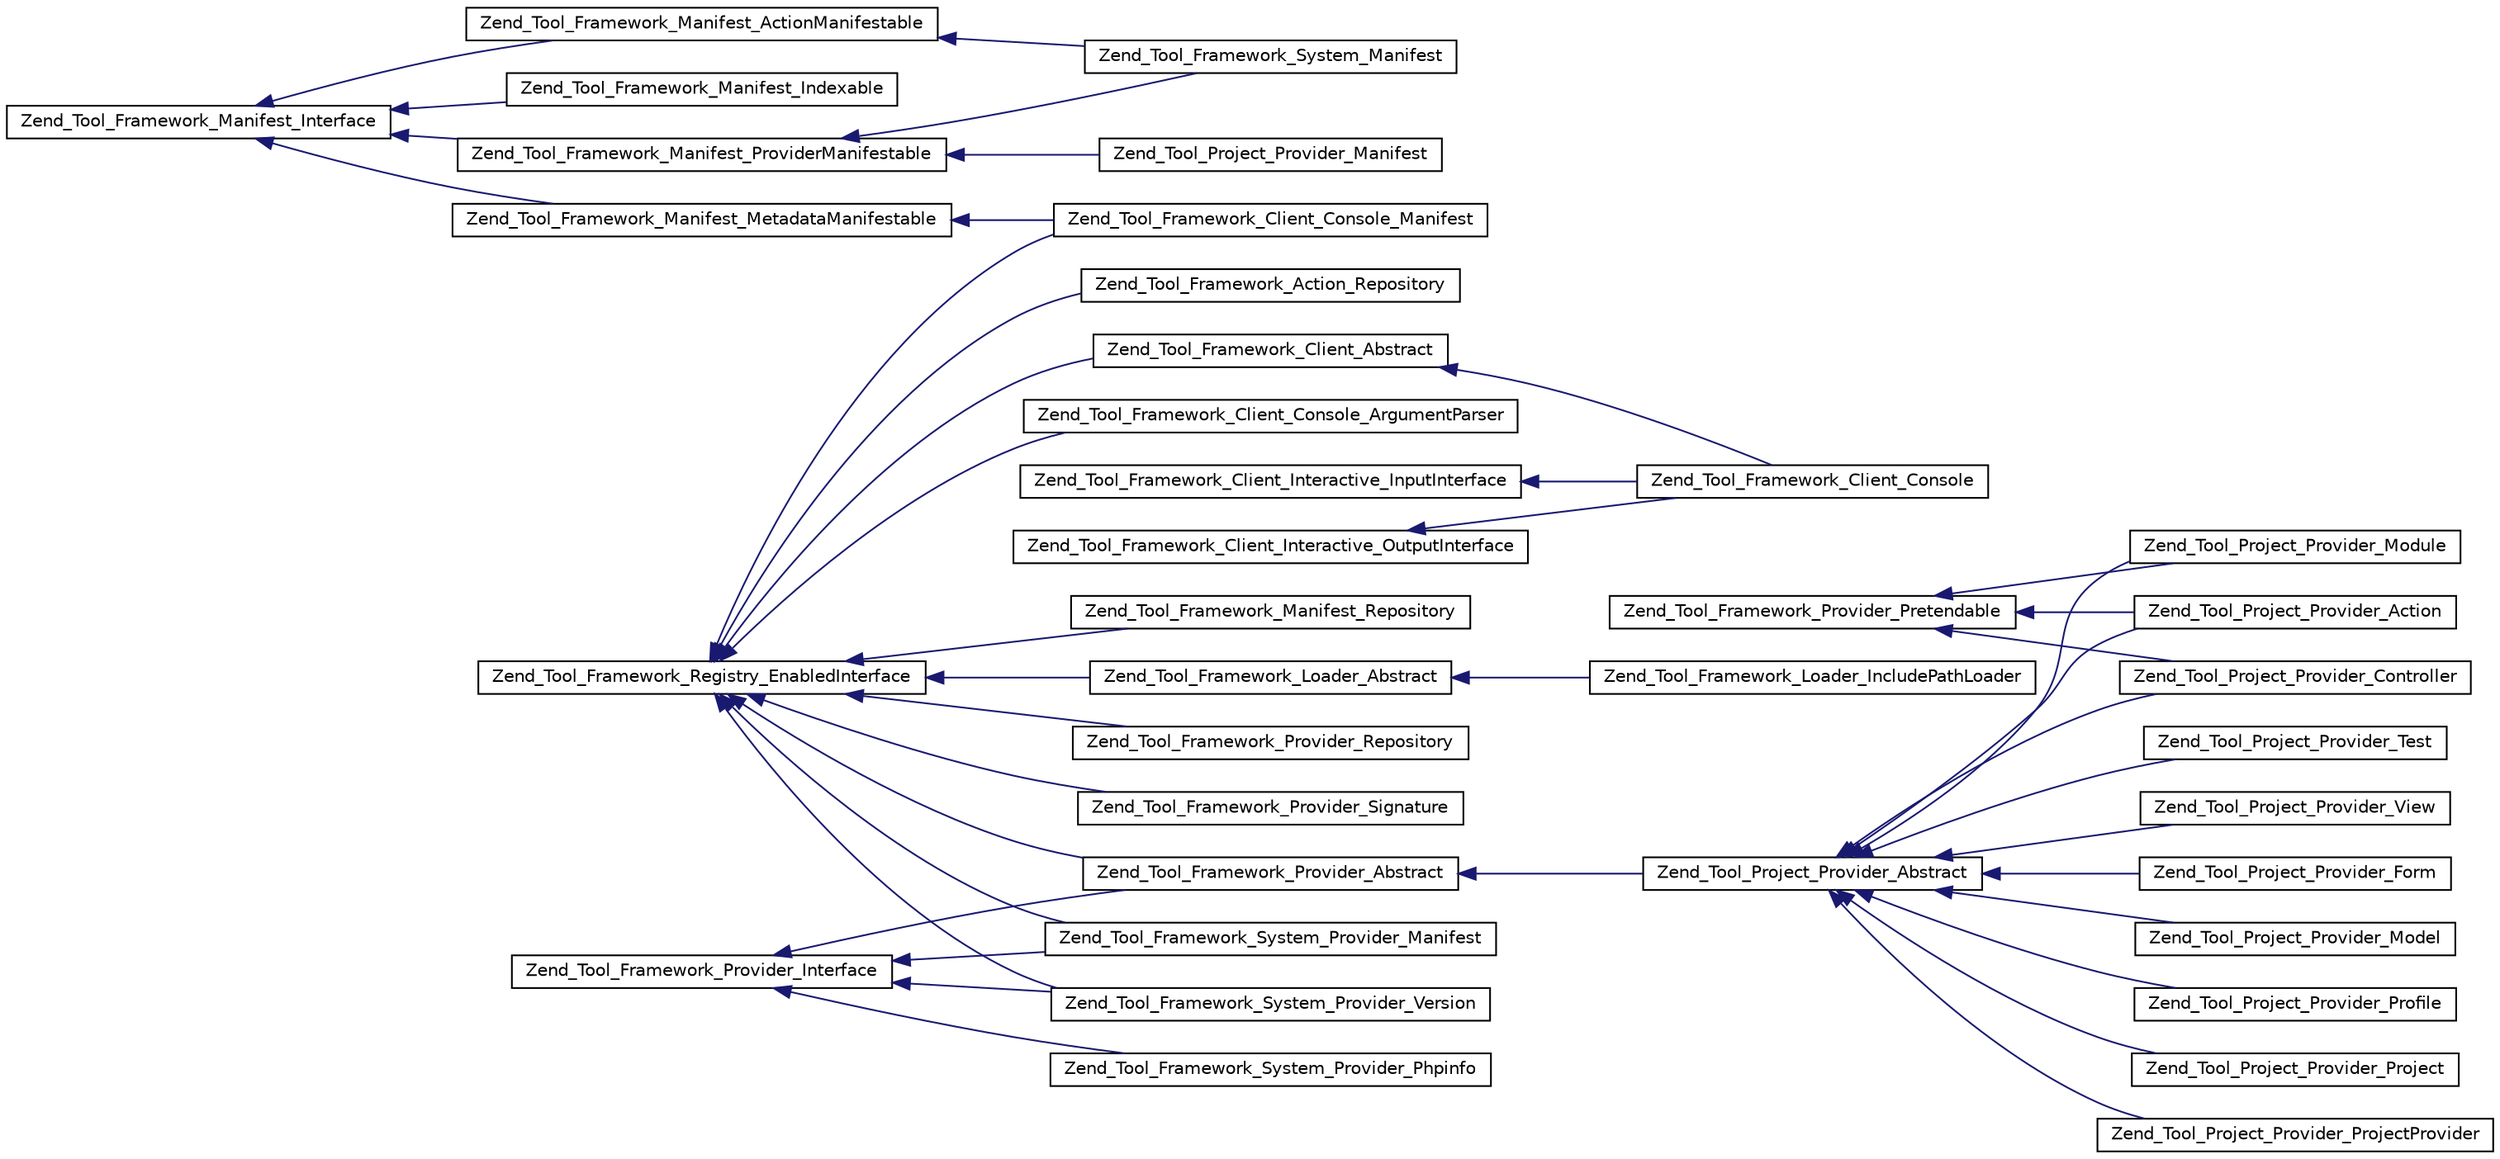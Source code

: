 digraph G
{
  edge [fontname="Helvetica",fontsize="10",labelfontname="Helvetica",labelfontsize="10"];
  node [fontname="Helvetica",fontsize="10",shape=record];
  rankdir="LR";
  Node1 [label="Zend_Tool_Framework_Client_Interactive_InputInterface",height=0.2,width=0.4,color="black", fillcolor="white", style="filled",URL="$interface_zend___tool___framework___client___interactive___input_interface.html"];
  Node1 -> Node2 [dir="back",color="midnightblue",fontsize="10",style="solid",fontname="Helvetica"];
  Node2 [label="Zend_Tool_Framework_Client_Console",height=0.2,width=0.4,color="black", fillcolor="white", style="filled",URL="$class_zend___tool___framework___client___console.html"];
  Node3 [label="Zend_Tool_Framework_Client_Interactive_OutputInterface",height=0.2,width=0.4,color="black", fillcolor="white", style="filled",URL="$interface_zend___tool___framework___client___interactive___output_interface.html"];
  Node3 -> Node2 [dir="back",color="midnightblue",fontsize="10",style="solid",fontname="Helvetica"];
  Node4 [label="Zend_Tool_Framework_Manifest_Interface",height=0.2,width=0.4,color="black", fillcolor="white", style="filled",URL="$interface_zend___tool___framework___manifest___interface.html"];
  Node4 -> Node5 [dir="back",color="midnightblue",fontsize="10",style="solid",fontname="Helvetica"];
  Node5 [label="Zend_Tool_Framework_Manifest_ActionManifestable",height=0.2,width=0.4,color="black", fillcolor="white", style="filled",URL="$interface_zend___tool___framework___manifest___action_manifestable.html"];
  Node5 -> Node6 [dir="back",color="midnightblue",fontsize="10",style="solid",fontname="Helvetica"];
  Node6 [label="Zend_Tool_Framework_System_Manifest",height=0.2,width=0.4,color="black", fillcolor="white", style="filled",URL="$class_zend___tool___framework___system___manifest.html"];
  Node4 -> Node7 [dir="back",color="midnightblue",fontsize="10",style="solid",fontname="Helvetica"];
  Node7 [label="Zend_Tool_Framework_Manifest_Indexable",height=0.2,width=0.4,color="black", fillcolor="white", style="filled",URL="$interface_zend___tool___framework___manifest___indexable.html"];
  Node4 -> Node8 [dir="back",color="midnightblue",fontsize="10",style="solid",fontname="Helvetica"];
  Node8 [label="Zend_Tool_Framework_Manifest_MetadataManifestable",height=0.2,width=0.4,color="black", fillcolor="white", style="filled",URL="$interface_zend___tool___framework___manifest___metadata_manifestable.html"];
  Node8 -> Node9 [dir="back",color="midnightblue",fontsize="10",style="solid",fontname="Helvetica"];
  Node9 [label="Zend_Tool_Framework_Client_Console_Manifest",height=0.2,width=0.4,color="black", fillcolor="white", style="filled",URL="$class_zend___tool___framework___client___console___manifest.html"];
  Node4 -> Node10 [dir="back",color="midnightblue",fontsize="10",style="solid",fontname="Helvetica"];
  Node10 [label="Zend_Tool_Framework_Manifest_ProviderManifestable",height=0.2,width=0.4,color="black", fillcolor="white", style="filled",URL="$interface_zend___tool___framework___manifest___provider_manifestable.html"];
  Node10 -> Node6 [dir="back",color="midnightblue",fontsize="10",style="solid",fontname="Helvetica"];
  Node10 -> Node11 [dir="back",color="midnightblue",fontsize="10",style="solid",fontname="Helvetica"];
  Node11 [label="Zend_Tool_Project_Provider_Manifest",height=0.2,width=0.4,color="black", fillcolor="white", style="filled",URL="$class_zend___tool___project___provider___manifest.html"];
  Node12 [label="Zend_Tool_Framework_Provider_Interface",height=0.2,width=0.4,color="black", fillcolor="white", style="filled",URL="$interface_zend___tool___framework___provider___interface.html"];
  Node12 -> Node13 [dir="back",color="midnightblue",fontsize="10",style="solid",fontname="Helvetica"];
  Node13 [label="Zend_Tool_Framework_Provider_Abstract",height=0.2,width=0.4,color="black", fillcolor="white", style="filled",URL="$class_zend___tool___framework___provider___abstract.html"];
  Node13 -> Node14 [dir="back",color="midnightblue",fontsize="10",style="solid",fontname="Helvetica"];
  Node14 [label="Zend_Tool_Project_Provider_Abstract",height=0.2,width=0.4,color="black", fillcolor="white", style="filled",URL="$class_zend___tool___project___provider___abstract.html"];
  Node14 -> Node15 [dir="back",color="midnightblue",fontsize="10",style="solid",fontname="Helvetica"];
  Node15 [label="Zend_Tool_Project_Provider_Action",height=0.2,width=0.4,color="black", fillcolor="white", style="filled",URL="$class_zend___tool___project___provider___action.html"];
  Node14 -> Node16 [dir="back",color="midnightblue",fontsize="10",style="solid",fontname="Helvetica"];
  Node16 [label="Zend_Tool_Project_Provider_Controller",height=0.2,width=0.4,color="black", fillcolor="white", style="filled",URL="$class_zend___tool___project___provider___controller.html"];
  Node14 -> Node17 [dir="back",color="midnightblue",fontsize="10",style="solid",fontname="Helvetica"];
  Node17 [label="Zend_Tool_Project_Provider_Form",height=0.2,width=0.4,color="black", fillcolor="white", style="filled",URL="$class_zend___tool___project___provider___form.html"];
  Node14 -> Node18 [dir="back",color="midnightblue",fontsize="10",style="solid",fontname="Helvetica"];
  Node18 [label="Zend_Tool_Project_Provider_Model",height=0.2,width=0.4,color="black", fillcolor="white", style="filled",URL="$class_zend___tool___project___provider___model.html"];
  Node14 -> Node19 [dir="back",color="midnightblue",fontsize="10",style="solid",fontname="Helvetica"];
  Node19 [label="Zend_Tool_Project_Provider_Module",height=0.2,width=0.4,color="black", fillcolor="white", style="filled",URL="$class_zend___tool___project___provider___module.html"];
  Node14 -> Node20 [dir="back",color="midnightblue",fontsize="10",style="solid",fontname="Helvetica"];
  Node20 [label="Zend_Tool_Project_Provider_Profile",height=0.2,width=0.4,color="black", fillcolor="white", style="filled",URL="$class_zend___tool___project___provider___profile.html"];
  Node14 -> Node21 [dir="back",color="midnightblue",fontsize="10",style="solid",fontname="Helvetica"];
  Node21 [label="Zend_Tool_Project_Provider_Project",height=0.2,width=0.4,color="black", fillcolor="white", style="filled",URL="$class_zend___tool___project___provider___project.html"];
  Node14 -> Node22 [dir="back",color="midnightblue",fontsize="10",style="solid",fontname="Helvetica"];
  Node22 [label="Zend_Tool_Project_Provider_ProjectProvider",height=0.2,width=0.4,color="black", fillcolor="white", style="filled",URL="$class_zend___tool___project___provider___project_provider.html"];
  Node14 -> Node23 [dir="back",color="midnightblue",fontsize="10",style="solid",fontname="Helvetica"];
  Node23 [label="Zend_Tool_Project_Provider_Test",height=0.2,width=0.4,color="black", fillcolor="white", style="filled",URL="$class_zend___tool___project___provider___test.html"];
  Node14 -> Node24 [dir="back",color="midnightblue",fontsize="10",style="solid",fontname="Helvetica"];
  Node24 [label="Zend_Tool_Project_Provider_View",height=0.2,width=0.4,color="black", fillcolor="white", style="filled",URL="$class_zend___tool___project___provider___view.html"];
  Node12 -> Node25 [dir="back",color="midnightblue",fontsize="10",style="solid",fontname="Helvetica"];
  Node25 [label="Zend_Tool_Framework_System_Provider_Manifest",height=0.2,width=0.4,color="black", fillcolor="white", style="filled",URL="$class_zend___tool___framework___system___provider___manifest.html"];
  Node12 -> Node26 [dir="back",color="midnightblue",fontsize="10",style="solid",fontname="Helvetica"];
  Node26 [label="Zend_Tool_Framework_System_Provider_Phpinfo",height=0.2,width=0.4,color="black", fillcolor="white", style="filled",URL="$class_zend___tool___framework___system___provider___phpinfo.html"];
  Node12 -> Node27 [dir="back",color="midnightblue",fontsize="10",style="solid",fontname="Helvetica"];
  Node27 [label="Zend_Tool_Framework_System_Provider_Version",height=0.2,width=0.4,color="black", fillcolor="white", style="filled",URL="$class_zend___tool___framework___system___provider___version.html"];
  Node28 [label="Zend_Tool_Framework_Provider_Pretendable",height=0.2,width=0.4,color="black", fillcolor="white", style="filled",URL="$interface_zend___tool___framework___provider___pretendable.html"];
  Node28 -> Node15 [dir="back",color="midnightblue",fontsize="10",style="solid",fontname="Helvetica"];
  Node28 -> Node16 [dir="back",color="midnightblue",fontsize="10",style="solid",fontname="Helvetica"];
  Node28 -> Node19 [dir="back",color="midnightblue",fontsize="10",style="solid",fontname="Helvetica"];
  Node29 [label="Zend_Tool_Framework_Registry_EnabledInterface",height=0.2,width=0.4,color="black", fillcolor="white", style="filled",URL="$interface_zend___tool___framework___registry___enabled_interface.html"];
  Node29 -> Node30 [dir="back",color="midnightblue",fontsize="10",style="solid",fontname="Helvetica"];
  Node30 [label="Zend_Tool_Framework_Action_Repository",height=0.2,width=0.4,color="black", fillcolor="white", style="filled",URL="$class_zend___tool___framework___action___repository.html"];
  Node29 -> Node31 [dir="back",color="midnightblue",fontsize="10",style="solid",fontname="Helvetica"];
  Node31 [label="Zend_Tool_Framework_Client_Abstract",height=0.2,width=0.4,color="black", fillcolor="white", style="filled",URL="$class_zend___tool___framework___client___abstract.html"];
  Node31 -> Node2 [dir="back",color="midnightblue",fontsize="10",style="solid",fontname="Helvetica"];
  Node29 -> Node32 [dir="back",color="midnightblue",fontsize="10",style="solid",fontname="Helvetica"];
  Node32 [label="Zend_Tool_Framework_Client_Console_ArgumentParser",height=0.2,width=0.4,color="black", fillcolor="white", style="filled",URL="$class_zend___tool___framework___client___console___argument_parser.html"];
  Node29 -> Node9 [dir="back",color="midnightblue",fontsize="10",style="solid",fontname="Helvetica"];
  Node29 -> Node33 [dir="back",color="midnightblue",fontsize="10",style="solid",fontname="Helvetica"];
  Node33 [label="Zend_Tool_Framework_Loader_Abstract",height=0.2,width=0.4,color="black", fillcolor="white", style="filled",URL="$class_zend___tool___framework___loader___abstract.html"];
  Node33 -> Node34 [dir="back",color="midnightblue",fontsize="10",style="solid",fontname="Helvetica"];
  Node34 [label="Zend_Tool_Framework_Loader_IncludePathLoader",height=0.2,width=0.4,color="black", fillcolor="white", style="filled",URL="$class_zend___tool___framework___loader___include_path_loader.html"];
  Node29 -> Node35 [dir="back",color="midnightblue",fontsize="10",style="solid",fontname="Helvetica"];
  Node35 [label="Zend_Tool_Framework_Manifest_Repository",height=0.2,width=0.4,color="black", fillcolor="white", style="filled",URL="$class_zend___tool___framework___manifest___repository.html"];
  Node29 -> Node13 [dir="back",color="midnightblue",fontsize="10",style="solid",fontname="Helvetica"];
  Node29 -> Node36 [dir="back",color="midnightblue",fontsize="10",style="solid",fontname="Helvetica"];
  Node36 [label="Zend_Tool_Framework_Provider_Repository",height=0.2,width=0.4,color="black", fillcolor="white", style="filled",URL="$class_zend___tool___framework___provider___repository.html"];
  Node29 -> Node37 [dir="back",color="midnightblue",fontsize="10",style="solid",fontname="Helvetica"];
  Node37 [label="Zend_Tool_Framework_Provider_Signature",height=0.2,width=0.4,color="black", fillcolor="white", style="filled",URL="$class_zend___tool___framework___provider___signature.html"];
  Node29 -> Node25 [dir="back",color="midnightblue",fontsize="10",style="solid",fontname="Helvetica"];
  Node29 -> Node27 [dir="back",color="midnightblue",fontsize="10",style="solid",fontname="Helvetica"];
}
